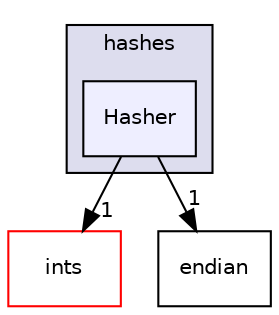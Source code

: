 digraph "src/OpenFOAM/primitives/hashes/Hasher" {
  bgcolor=transparent;
  compound=true
  node [ fontsize="10", fontname="Helvetica"];
  edge [ labelfontsize="10", labelfontname="Helvetica"];
  subgraph clusterdir_4283faa153a5178e565ef547cd992a0a {
    graph [ bgcolor="#ddddee", pencolor="black", label="hashes" fontname="Helvetica", fontsize="10", URL="dir_4283faa153a5178e565ef547cd992a0a.html"]
  dir_5b4b1b881a81b1f472f9d7f3edd93731 [shape=box, label="Hasher", style="filled", fillcolor="#eeeeff", pencolor="black", URL="dir_5b4b1b881a81b1f472f9d7f3edd93731.html"];
  }
  dir_086c067a0e64eeb439d30ae0c44248d8 [shape=box label="ints" color="red" URL="dir_086c067a0e64eeb439d30ae0c44248d8.html"];
  dir_b969870e063da0027f3eeeec2b37d4ff [shape=box label="endian" URL="dir_b969870e063da0027f3eeeec2b37d4ff.html"];
  dir_5b4b1b881a81b1f472f9d7f3edd93731->dir_086c067a0e64eeb439d30ae0c44248d8 [headlabel="1", labeldistance=1.5 headhref="dir_002675_002677.html"];
  dir_5b4b1b881a81b1f472f9d7f3edd93731->dir_b969870e063da0027f3eeeec2b37d4ff [headlabel="1", labeldistance=1.5 headhref="dir_002675_002647.html"];
}
